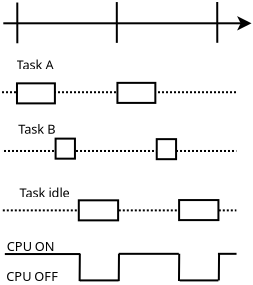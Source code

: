 <?xml version="1.0" encoding="UTF-8"?>
<dia:diagram xmlns:dia="http://www.lysator.liu.se/~alla/dia/">
  <dia:layer name="Arrière-plan" visible="true" active="true">
    <dia:object type="Standard - Line" version="0" id="O0">
      <dia:attribute name="obj_pos">
        <dia:point val="-0.617,8.447"/>
      </dia:attribute>
      <dia:attribute name="obj_bb">
        <dia:rectangle val="-0.667,8.397;11.052,8.497"/>
      </dia:attribute>
      <dia:attribute name="conn_endpoints">
        <dia:point val="-0.617,8.447"/>
        <dia:point val="11.002,8.447"/>
      </dia:attribute>
      <dia:attribute name="numcp">
        <dia:int val="1"/>
      </dia:attribute>
      <dia:attribute name="line_style">
        <dia:enum val="4"/>
      </dia:attribute>
    </dia:object>
    <dia:object type="Standard - Line" version="0" id="O1">
      <dia:attribute name="obj_pos">
        <dia:point val="-0.677,11.417"/>
      </dia:attribute>
      <dia:attribute name="obj_bb">
        <dia:rectangle val="-0.727,11.367;11.052,11.467"/>
      </dia:attribute>
      <dia:attribute name="conn_endpoints">
        <dia:point val="-0.677,11.417"/>
        <dia:point val="11.002,11.417"/>
      </dia:attribute>
      <dia:attribute name="numcp">
        <dia:int val="1"/>
      </dia:attribute>
      <dia:attribute name="line_style">
        <dia:enum val="4"/>
      </dia:attribute>
    </dia:object>
    <dia:object type="Standard - Line" version="0" id="O2">
      <dia:attribute name="obj_pos">
        <dia:point val="-0.717,5.509"/>
      </dia:attribute>
      <dia:attribute name="obj_bb">
        <dia:rectangle val="-0.767,5.459;11.052,5.559"/>
      </dia:attribute>
      <dia:attribute name="conn_endpoints">
        <dia:point val="-0.717,5.509"/>
        <dia:point val="11.002,5.509"/>
      </dia:attribute>
      <dia:attribute name="numcp">
        <dia:int val="1"/>
      </dia:attribute>
      <dia:attribute name="line_style">
        <dia:enum val="4"/>
      </dia:attribute>
    </dia:object>
    <dia:object type="Standard - Line" version="0" id="O3">
      <dia:attribute name="obj_pos">
        <dia:point val="-0.652,2.063"/>
      </dia:attribute>
      <dia:attribute name="obj_bb">
        <dia:rectangle val="-0.702,1.701;11.871,2.425"/>
      </dia:attribute>
      <dia:attribute name="conn_endpoints">
        <dia:point val="-0.652,2.063"/>
        <dia:point val="11.759,2.063"/>
      </dia:attribute>
      <dia:attribute name="numcp">
        <dia:int val="1"/>
      </dia:attribute>
      <dia:attribute name="end_arrow">
        <dia:enum val="22"/>
      </dia:attribute>
      <dia:attribute name="end_arrow_length">
        <dia:real val="0.5"/>
      </dia:attribute>
      <dia:attribute name="end_arrow_width">
        <dia:real val="0.5"/>
      </dia:attribute>
    </dia:object>
    <dia:object type="Standard - Line" version="0" id="O4">
      <dia:attribute name="obj_pos">
        <dia:point val="10.044,0.998"/>
      </dia:attribute>
      <dia:attribute name="obj_bb">
        <dia:rectangle val="9.994,0.948;10.097,3.087"/>
      </dia:attribute>
      <dia:attribute name="conn_endpoints">
        <dia:point val="10.044,0.998"/>
        <dia:point val="10.047,3.037"/>
      </dia:attribute>
      <dia:attribute name="numcp">
        <dia:int val="1"/>
      </dia:attribute>
    </dia:object>
    <dia:object type="Standard - Line" version="0" id="O5">
      <dia:attribute name="obj_pos">
        <dia:point val="5.023,1.002"/>
      </dia:attribute>
      <dia:attribute name="obj_bb">
        <dia:rectangle val="4.973,0.952;5.076,3.09"/>
      </dia:attribute>
      <dia:attribute name="conn_endpoints">
        <dia:point val="5.023,1.002"/>
        <dia:point val="5.025,3.04"/>
      </dia:attribute>
      <dia:attribute name="numcp">
        <dia:int val="1"/>
      </dia:attribute>
    </dia:object>
    <dia:object type="Standard - Line" version="0" id="O6">
      <dia:attribute name="obj_pos">
        <dia:point val="0.047,1.023"/>
      </dia:attribute>
      <dia:attribute name="obj_bb">
        <dia:rectangle val="-0.003,0.973;0.099,3.111"/>
      </dia:attribute>
      <dia:attribute name="conn_endpoints">
        <dia:point val="0.047,1.023"/>
        <dia:point val="0.049,3.061"/>
      </dia:attribute>
      <dia:attribute name="numcp">
        <dia:int val="1"/>
      </dia:attribute>
    </dia:object>
    <dia:object type="Standard - Box" version="0" id="O7">
      <dia:attribute name="obj_pos">
        <dia:point val="0.032,5.065"/>
      </dia:attribute>
      <dia:attribute name="obj_bb">
        <dia:rectangle val="-0.018,5.015;1.977,6.118"/>
      </dia:attribute>
      <dia:attribute name="elem_corner">
        <dia:point val="0.032,5.065"/>
      </dia:attribute>
      <dia:attribute name="elem_width">
        <dia:real val="1.896"/>
      </dia:attribute>
      <dia:attribute name="elem_height">
        <dia:real val="1.002"/>
      </dia:attribute>
      <dia:attribute name="show_background">
        <dia:boolean val="true"/>
      </dia:attribute>
    </dia:object>
    <dia:object type="Standard - Box" version="0" id="O8">
      <dia:attribute name="obj_pos">
        <dia:point val="1.963,7.829"/>
      </dia:attribute>
      <dia:attribute name="obj_bb">
        <dia:rectangle val="1.913,7.779;2.98,8.882"/>
      </dia:attribute>
      <dia:attribute name="elem_corner">
        <dia:point val="1.963,7.829"/>
      </dia:attribute>
      <dia:attribute name="elem_width">
        <dia:real val="0.967"/>
      </dia:attribute>
      <dia:attribute name="elem_height">
        <dia:real val="1.002"/>
      </dia:attribute>
      <dia:attribute name="show_background">
        <dia:boolean val="true"/>
      </dia:attribute>
    </dia:object>
    <dia:object type="Standard - Box" version="0" id="O9">
      <dia:attribute name="obj_pos">
        <dia:point val="3.123,10.914"/>
      </dia:attribute>
      <dia:attribute name="obj_bb">
        <dia:rectangle val="3.073,10.864;5.139,11.966"/>
      </dia:attribute>
      <dia:attribute name="elem_corner">
        <dia:point val="3.123,10.914"/>
      </dia:attribute>
      <dia:attribute name="elem_width">
        <dia:real val="1.966"/>
      </dia:attribute>
      <dia:attribute name="elem_height">
        <dia:real val="1.002"/>
      </dia:attribute>
      <dia:attribute name="show_background">
        <dia:boolean val="true"/>
      </dia:attribute>
    </dia:object>
    <dia:object type="Standard - Text" version="1" id="O10">
      <dia:attribute name="obj_pos">
        <dia:point val="0.012,4.371"/>
      </dia:attribute>
      <dia:attribute name="obj_bb">
        <dia:rectangle val="0.012,3.776;2.032,4.524"/>
      </dia:attribute>
      <dia:attribute name="text">
        <dia:composite type="text">
          <dia:attribute name="string">
            <dia:string>#Task A#</dia:string>
          </dia:attribute>
          <dia:attribute name="font">
            <dia:font family="sans" style="0" name="Helvetica"/>
          </dia:attribute>
          <dia:attribute name="height">
            <dia:real val="0.8"/>
          </dia:attribute>
          <dia:attribute name="pos">
            <dia:point val="0.012,4.371"/>
          </dia:attribute>
          <dia:attribute name="color">
            <dia:color val="#000000"/>
          </dia:attribute>
          <dia:attribute name="alignment">
            <dia:enum val="0"/>
          </dia:attribute>
        </dia:composite>
      </dia:attribute>
      <dia:attribute name="valign">
        <dia:enum val="3"/>
      </dia:attribute>
    </dia:object>
    <dia:object type="Standard - Text" version="1" id="O11">
      <dia:attribute name="obj_pos">
        <dia:point val="0.095,7.589"/>
      </dia:attribute>
      <dia:attribute name="obj_bb">
        <dia:rectangle val="0.095,6.975;2.136,7.779"/>
      </dia:attribute>
      <dia:attribute name="text">
        <dia:composite type="text">
          <dia:attribute name="string">
            <dia:string>#Task B#</dia:string>
          </dia:attribute>
          <dia:attribute name="font">
            <dia:font family="sans" style="0" name="Helvetica"/>
          </dia:attribute>
          <dia:attribute name="height">
            <dia:real val="0.8"/>
          </dia:attribute>
          <dia:attribute name="pos">
            <dia:point val="0.095,7.589"/>
          </dia:attribute>
          <dia:attribute name="color">
            <dia:color val="#000000"/>
          </dia:attribute>
          <dia:attribute name="alignment">
            <dia:enum val="0"/>
          </dia:attribute>
        </dia:composite>
      </dia:attribute>
      <dia:attribute name="valign">
        <dia:enum val="3"/>
      </dia:attribute>
    </dia:object>
    <dia:object type="Standard - Text" version="1" id="O12">
      <dia:attribute name="obj_pos">
        <dia:point val="0.154,10.77"/>
      </dia:attribute>
      <dia:attribute name="obj_bb">
        <dia:rectangle val="0.154,10.156;2.913,10.96"/>
      </dia:attribute>
      <dia:attribute name="text">
        <dia:composite type="text">
          <dia:attribute name="string">
            <dia:string>#Task idle#</dia:string>
          </dia:attribute>
          <dia:attribute name="font">
            <dia:font family="sans" style="0" name="Helvetica"/>
          </dia:attribute>
          <dia:attribute name="height">
            <dia:real val="0.8"/>
          </dia:attribute>
          <dia:attribute name="pos">
            <dia:point val="0.154,10.77"/>
          </dia:attribute>
          <dia:attribute name="color">
            <dia:color val="#000000"/>
          </dia:attribute>
          <dia:attribute name="alignment">
            <dia:enum val="0"/>
          </dia:attribute>
        </dia:composite>
      </dia:attribute>
      <dia:attribute name="valign">
        <dia:enum val="3"/>
      </dia:attribute>
    </dia:object>
    <dia:object type="Standard - Line" version="0" id="O13">
      <dia:attribute name="obj_pos">
        <dia:point val="-0.575,13.6"/>
      </dia:attribute>
      <dia:attribute name="obj_bb">
        <dia:rectangle val="-0.625,13.55;3.246,13.65"/>
      </dia:attribute>
      <dia:attribute name="conn_endpoints">
        <dia:point val="-0.575,13.6"/>
        <dia:point val="3.196,13.6"/>
      </dia:attribute>
      <dia:attribute name="numcp">
        <dia:int val="1"/>
      </dia:attribute>
    </dia:object>
    <dia:object type="Standard - Box" version="0" id="O14">
      <dia:attribute name="obj_pos">
        <dia:point val="5.054,5.041"/>
      </dia:attribute>
      <dia:attribute name="obj_bb">
        <dia:rectangle val="5.004,4.991;7.0,6.093"/>
      </dia:attribute>
      <dia:attribute name="elem_corner">
        <dia:point val="5.054,5.041"/>
      </dia:attribute>
      <dia:attribute name="elem_width">
        <dia:real val="1.896"/>
      </dia:attribute>
      <dia:attribute name="elem_height">
        <dia:real val="1.002"/>
      </dia:attribute>
      <dia:attribute name="show_background">
        <dia:boolean val="true"/>
      </dia:attribute>
    </dia:object>
    <dia:object type="Standard - Box" version="0" id="O15">
      <dia:attribute name="obj_pos">
        <dia:point val="7.02,7.855"/>
      </dia:attribute>
      <dia:attribute name="obj_bb">
        <dia:rectangle val="6.97,7.805;8.037,8.908"/>
      </dia:attribute>
      <dia:attribute name="elem_corner">
        <dia:point val="7.02,7.855"/>
      </dia:attribute>
      <dia:attribute name="elem_width">
        <dia:real val="0.967"/>
      </dia:attribute>
      <dia:attribute name="elem_height">
        <dia:real val="1.002"/>
      </dia:attribute>
      <dia:attribute name="show_background">
        <dia:boolean val="true"/>
      </dia:attribute>
    </dia:object>
    <dia:object type="Standard - Box" version="0" id="O16">
      <dia:attribute name="obj_pos">
        <dia:point val="8.138,10.901"/>
      </dia:attribute>
      <dia:attribute name="obj_bb">
        <dia:rectangle val="8.088,10.851;10.155,11.953"/>
      </dia:attribute>
      <dia:attribute name="elem_corner">
        <dia:point val="8.138,10.901"/>
      </dia:attribute>
      <dia:attribute name="elem_width">
        <dia:real val="1.966"/>
      </dia:attribute>
      <dia:attribute name="elem_height">
        <dia:real val="1.002"/>
      </dia:attribute>
      <dia:attribute name="show_background">
        <dia:boolean val="true"/>
      </dia:attribute>
    </dia:object>
    <dia:object type="Standard - Line" version="0" id="O17">
      <dia:attribute name="obj_pos">
        <dia:point val="3.175,14.918"/>
      </dia:attribute>
      <dia:attribute name="obj_bb">
        <dia:rectangle val="3.125,14.868;5.159,14.968"/>
      </dia:attribute>
      <dia:attribute name="conn_endpoints">
        <dia:point val="3.175,14.918"/>
        <dia:point val="5.109,14.918"/>
      </dia:attribute>
      <dia:attribute name="numcp">
        <dia:int val="1"/>
      </dia:attribute>
    </dia:object>
    <dia:object type="Standard - Line" version="0" id="O18">
      <dia:attribute name="obj_pos">
        <dia:point val="8.168,14.918"/>
      </dia:attribute>
      <dia:attribute name="obj_bb">
        <dia:rectangle val="8.118,14.868;10.152,14.968"/>
      </dia:attribute>
      <dia:attribute name="conn_endpoints">
        <dia:point val="8.168,14.918"/>
        <dia:point val="10.102,14.918"/>
      </dia:attribute>
      <dia:attribute name="numcp">
        <dia:int val="1"/>
      </dia:attribute>
    </dia:object>
    <dia:object type="Standard - Line" version="0" id="O19">
      <dia:attribute name="obj_pos">
        <dia:point val="5.12,13.589"/>
      </dia:attribute>
      <dia:attribute name="obj_bb">
        <dia:rectangle val="5.07,13.539;8.174,13.639"/>
      </dia:attribute>
      <dia:attribute name="conn_endpoints">
        <dia:point val="5.12,13.589"/>
        <dia:point val="8.124,13.589"/>
      </dia:attribute>
      <dia:attribute name="numcp">
        <dia:int val="1"/>
      </dia:attribute>
    </dia:object>
    <dia:object type="Standard - Line" version="0" id="O20">
      <dia:attribute name="obj_pos">
        <dia:point val="10.081,13.589"/>
      </dia:attribute>
      <dia:attribute name="obj_bb">
        <dia:rectangle val="10.031,13.539;11.06,13.639"/>
      </dia:attribute>
      <dia:attribute name="conn_endpoints">
        <dia:point val="10.081,13.589"/>
        <dia:point val="11.01,13.589"/>
      </dia:attribute>
      <dia:attribute name="numcp">
        <dia:int val="1"/>
      </dia:attribute>
    </dia:object>
    <dia:object type="Standard - Line" version="0" id="O21">
      <dia:attribute name="obj_pos">
        <dia:point val="3.175,13.589"/>
      </dia:attribute>
      <dia:attribute name="obj_bb">
        <dia:rectangle val="3.114,13.539;3.226,15.003"/>
      </dia:attribute>
      <dia:attribute name="conn_endpoints">
        <dia:point val="3.175,13.589"/>
        <dia:point val="3.164,14.953"/>
      </dia:attribute>
      <dia:attribute name="numcp">
        <dia:int val="1"/>
      </dia:attribute>
    </dia:object>
    <dia:object type="Standard - Line" version="0" id="O22">
      <dia:attribute name="obj_pos">
        <dia:point val="5.132,13.589"/>
      </dia:attribute>
      <dia:attribute name="obj_bb">
        <dia:rectangle val="5.07,13.539;5.182,15.003"/>
      </dia:attribute>
      <dia:attribute name="conn_endpoints">
        <dia:point val="5.132,13.589"/>
        <dia:point val="5.121,14.953"/>
      </dia:attribute>
      <dia:attribute name="numcp">
        <dia:int val="1"/>
      </dia:attribute>
    </dia:object>
    <dia:object type="Standard - Line" version="0" id="O23">
      <dia:attribute name="obj_pos">
        <dia:point val="8.144,13.584"/>
      </dia:attribute>
      <dia:attribute name="obj_bb">
        <dia:rectangle val="8.082,13.533;8.194,14.997"/>
      </dia:attribute>
      <dia:attribute name="conn_endpoints">
        <dia:point val="8.144,13.584"/>
        <dia:point val="8.132,14.947"/>
      </dia:attribute>
      <dia:attribute name="numcp">
        <dia:int val="1"/>
      </dia:attribute>
    </dia:object>
    <dia:object type="Standard - Line" version="0" id="O24">
      <dia:attribute name="obj_pos">
        <dia:point val="10.136,13.554"/>
      </dia:attribute>
      <dia:attribute name="obj_bb">
        <dia:rectangle val="10.074,13.503;10.186,14.968"/>
      </dia:attribute>
      <dia:attribute name="conn_endpoints">
        <dia:point val="10.136,13.554"/>
        <dia:point val="10.124,14.917"/>
      </dia:attribute>
      <dia:attribute name="numcp">
        <dia:int val="1"/>
      </dia:attribute>
    </dia:object>
    <dia:object type="Standard - Text" version="1" id="O25">
      <dia:attribute name="obj_pos">
        <dia:point val="-0.481,13.447"/>
      </dia:attribute>
      <dia:attribute name="obj_bb">
        <dia:rectangle val="-0.481,12.852;2.007,13.6"/>
      </dia:attribute>
      <dia:attribute name="text">
        <dia:composite type="text">
          <dia:attribute name="string">
            <dia:string>#CPU ON#</dia:string>
          </dia:attribute>
          <dia:attribute name="font">
            <dia:font family="sans" style="0" name="Helvetica"/>
          </dia:attribute>
          <dia:attribute name="height">
            <dia:real val="0.8"/>
          </dia:attribute>
          <dia:attribute name="pos">
            <dia:point val="-0.481,13.447"/>
          </dia:attribute>
          <dia:attribute name="color">
            <dia:color val="#000000"/>
          </dia:attribute>
          <dia:attribute name="alignment">
            <dia:enum val="0"/>
          </dia:attribute>
        </dia:composite>
      </dia:attribute>
      <dia:attribute name="valign">
        <dia:enum val="3"/>
      </dia:attribute>
    </dia:object>
    <dia:object type="Standard - Text" version="1" id="O26">
      <dia:attribute name="obj_pos">
        <dia:point val="-0.5,14.951"/>
      </dia:attribute>
      <dia:attribute name="obj_bb">
        <dia:rectangle val="-0.5,14.356;2.243,15.103"/>
      </dia:attribute>
      <dia:attribute name="text">
        <dia:composite type="text">
          <dia:attribute name="string">
            <dia:string>#CPU OFF#</dia:string>
          </dia:attribute>
          <dia:attribute name="font">
            <dia:font family="sans" style="0" name="Helvetica"/>
          </dia:attribute>
          <dia:attribute name="height">
            <dia:real val="0.8"/>
          </dia:attribute>
          <dia:attribute name="pos">
            <dia:point val="-0.5,14.951"/>
          </dia:attribute>
          <dia:attribute name="color">
            <dia:color val="#000000"/>
          </dia:attribute>
          <dia:attribute name="alignment">
            <dia:enum val="0"/>
          </dia:attribute>
        </dia:composite>
      </dia:attribute>
      <dia:attribute name="valign">
        <dia:enum val="3"/>
      </dia:attribute>
    </dia:object>
  </dia:layer>
</dia:diagram>
